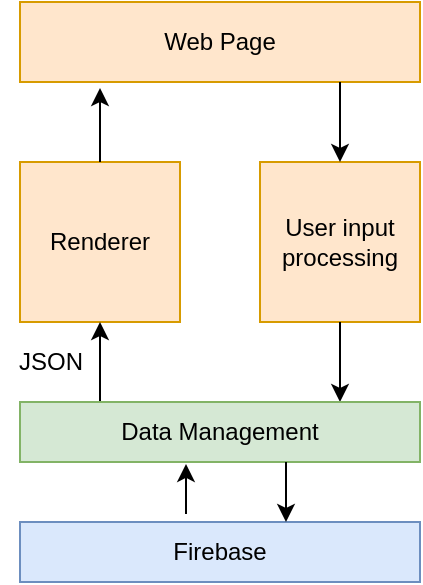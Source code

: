<mxfile version="12.9.4" type="device"><diagram id="W4KeA28XdlCwh3DqYu1_" name="Page-1"><mxGraphModel dx="946" dy="646" grid="1" gridSize="10" guides="1" tooltips="1" connect="1" arrows="1" fold="1" page="1" pageScale="1" pageWidth="850" pageHeight="1100" math="0" shadow="0"><root><mxCell id="0"/><mxCell id="1" parent="0"/><mxCell id="zYTn0PX09hZkdl9emzfh-2" value="Web Page" style="rounded=0;whiteSpace=wrap;html=1;fillColor=#ffe6cc;strokeColor=#d79b00;" parent="1" vertex="1"><mxGeometry x="280" y="160" width="200" height="40" as="geometry"/></mxCell><mxCell id="zYTn0PX09hZkdl9emzfh-3" value="Renderer" style="rounded=0;whiteSpace=wrap;html=1;fillColor=#ffe6cc;strokeColor=#d79b00;" parent="1" vertex="1"><mxGeometry x="280" y="240" width="80" height="80" as="geometry"/></mxCell><mxCell id="zYTn0PX09hZkdl9emzfh-4" value="" style="endArrow=classic;html=1;exitX=0.5;exitY=0;exitDx=0;exitDy=0;entryX=0.2;entryY=1.075;entryDx=0;entryDy=0;entryPerimeter=0;fillColor=#ffe6cc;strokeColor=#000000;" parent="1" source="zYTn0PX09hZkdl9emzfh-3" target="zYTn0PX09hZkdl9emzfh-2" edge="1"><mxGeometry width="50" height="50" relative="1" as="geometry"><mxPoint x="390" y="330" as="sourcePoint"/><mxPoint x="380" y="230" as="targetPoint"/></mxGeometry></mxCell><mxCell id="zYTn0PX09hZkdl9emzfh-5" value="User input processing" style="rounded=0;whiteSpace=wrap;html=1;fillColor=#ffe6cc;strokeColor=#d79b00;" parent="1" vertex="1"><mxGeometry x="400" y="240" width="80" height="80" as="geometry"/></mxCell><mxCell id="zYTn0PX09hZkdl9emzfh-6" value="" style="endArrow=classic;html=1;entryX=0.5;entryY=0;entryDx=0;entryDy=0;fillColor=#ffe6cc;strokeColor=#000000;" parent="1" target="zYTn0PX09hZkdl9emzfh-5" edge="1"><mxGeometry width="50" height="50" relative="1" as="geometry"><mxPoint x="440" y="200" as="sourcePoint"/><mxPoint x="330" y="213" as="targetPoint"/></mxGeometry></mxCell><mxCell id="zYTn0PX09hZkdl9emzfh-9" value="" style="endArrow=classic;html=1;entryX=0.5;entryY=0;entryDx=0;entryDy=0;exitX=0.5;exitY=1;exitDx=0;exitDy=0;fillColor=#ffe6cc;strokeColor=#000000;" parent="1" source="zYTn0PX09hZkdl9emzfh-5" edge="1"><mxGeometry width="50" height="50" relative="1" as="geometry"><mxPoint x="450" y="210" as="sourcePoint"/><mxPoint x="440" y="360" as="targetPoint"/></mxGeometry></mxCell><mxCell id="zYTn0PX09hZkdl9emzfh-16" value="" style="endArrow=none;html=1;endFill=0;startArrow=classic;startFill=1;exitX=0.5;exitY=1;exitDx=0;exitDy=0;entryX=0.5;entryY=0;entryDx=0;entryDy=0;fillColor=#ffe6cc;strokeColor=#000000;" parent="1" source="zYTn0PX09hZkdl9emzfh-3" edge="1"><mxGeometry width="50" height="50" relative="1" as="geometry"><mxPoint x="330" y="410" as="sourcePoint"/><mxPoint x="320" y="360" as="targetPoint"/></mxGeometry></mxCell><mxCell id="zYTn0PX09hZkdl9emzfh-17" value="JSON" style="text;html=1;align=center;verticalAlign=middle;resizable=0;points=[];autosize=1;fillColor=none;strokeColor=none;" parent="1" vertex="1"><mxGeometry x="270" y="330" width="50" height="20" as="geometry"/></mxCell><mxCell id="p53hhmGnypq-pZr9cxKz-1" value="Data Management" style="rounded=0;whiteSpace=wrap;html=1;fillColor=#d5e8d4;strokeColor=#82b366;" vertex="1" parent="1"><mxGeometry x="280" y="360" width="200" height="30" as="geometry"/></mxCell><mxCell id="p53hhmGnypq-pZr9cxKz-3" value="Firebase" style="rounded=0;whiteSpace=wrap;html=1;fillColor=#dae8fc;strokeColor=#6c8ebf;" vertex="1" parent="1"><mxGeometry x="280" y="420" width="200" height="30" as="geometry"/></mxCell><mxCell id="p53hhmGnypq-pZr9cxKz-4" value="" style="endArrow=classic;html=1;entryX=0.665;entryY=0;entryDx=0;entryDy=0;fillColor=#ffe6cc;strokeColor=#000000;entryPerimeter=0;" edge="1" parent="1" target="p53hhmGnypq-pZr9cxKz-3"><mxGeometry width="50" height="50" relative="1" as="geometry"><mxPoint x="413" y="390" as="sourcePoint"/><mxPoint x="450" y="370" as="targetPoint"/></mxGeometry></mxCell><mxCell id="p53hhmGnypq-pZr9cxKz-5" value="" style="endArrow=classic;html=1;entryX=0.415;entryY=1.033;entryDx=0;entryDy=0;fillColor=#ffe6cc;strokeColor=#000000;entryPerimeter=0;exitX=0.415;exitY=-0.133;exitDx=0;exitDy=0;exitPerimeter=0;" edge="1" parent="1" source="p53hhmGnypq-pZr9cxKz-3" target="p53hhmGnypq-pZr9cxKz-1"><mxGeometry width="50" height="50" relative="1" as="geometry"><mxPoint x="423" y="400" as="sourcePoint"/><mxPoint x="423" y="430" as="targetPoint"/></mxGeometry></mxCell></root></mxGraphModel></diagram></mxfile>